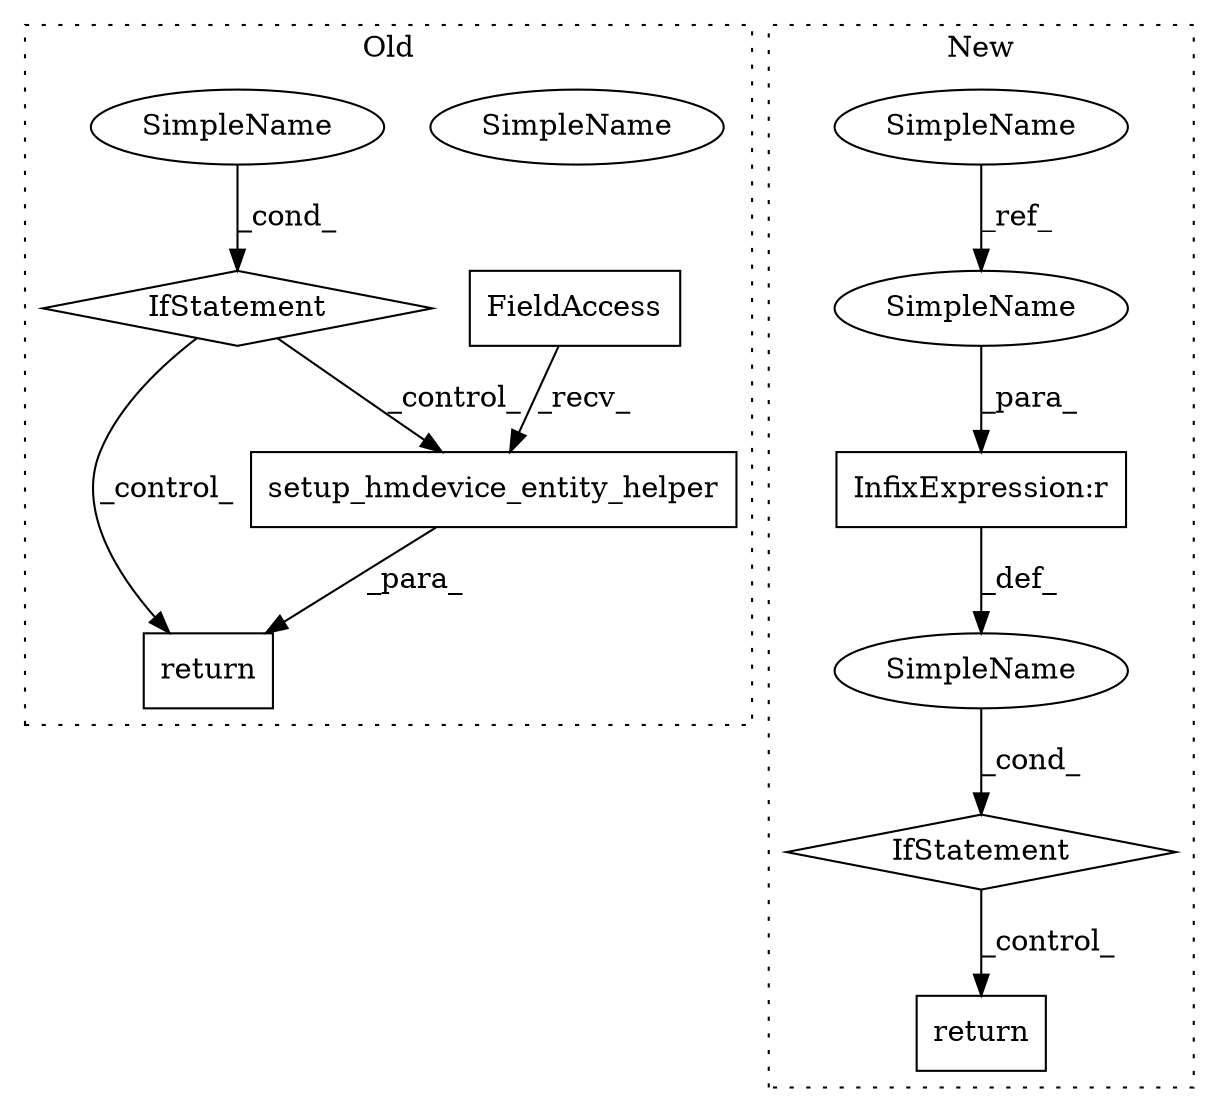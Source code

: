 digraph G {
subgraph cluster0 {
1 [label="setup_hmdevice_entity_helper" a="32" s="858,923" l="29,1" shape="box"];
4 [label="FieldAccess" a="22" s="823" l="13" shape="box"];
5 [label="SimpleName" a="42" s="661" l="14" shape="ellipse"];
6 [label="IfStatement" a="25" s="657,675" l="4,2" shape="diamond"];
10 [label="return" a="41" s="816" l="7" shape="box"];
12 [label="SimpleName" a="42" s="661" l="14" shape="ellipse"];
label = "Old";
style="dotted";
}
subgraph cluster1 {
2 [label="IfStatement" a="25" s="657,683" l="4,2" shape="diamond"];
3 [label="InfixExpression:r" a="27" s="675" l="4" shape="box"];
7 [label="SimpleName" a="42" s="636" l="14" shape="ellipse"];
8 [label="SimpleName" a="42" s="" l="" shape="ellipse"];
9 [label="return" a="41" s="693" l="7" shape="box"];
11 [label="SimpleName" a="42" s="661" l="14" shape="ellipse"];
label = "New";
style="dotted";
}
1 -> 10 [label="_para_"];
2 -> 9 [label="_control_"];
3 -> 8 [label="_def_"];
4 -> 1 [label="_recv_"];
6 -> 10 [label="_control_"];
6 -> 1 [label="_control_"];
7 -> 11 [label="_ref_"];
8 -> 2 [label="_cond_"];
11 -> 3 [label="_para_"];
12 -> 6 [label="_cond_"];
}